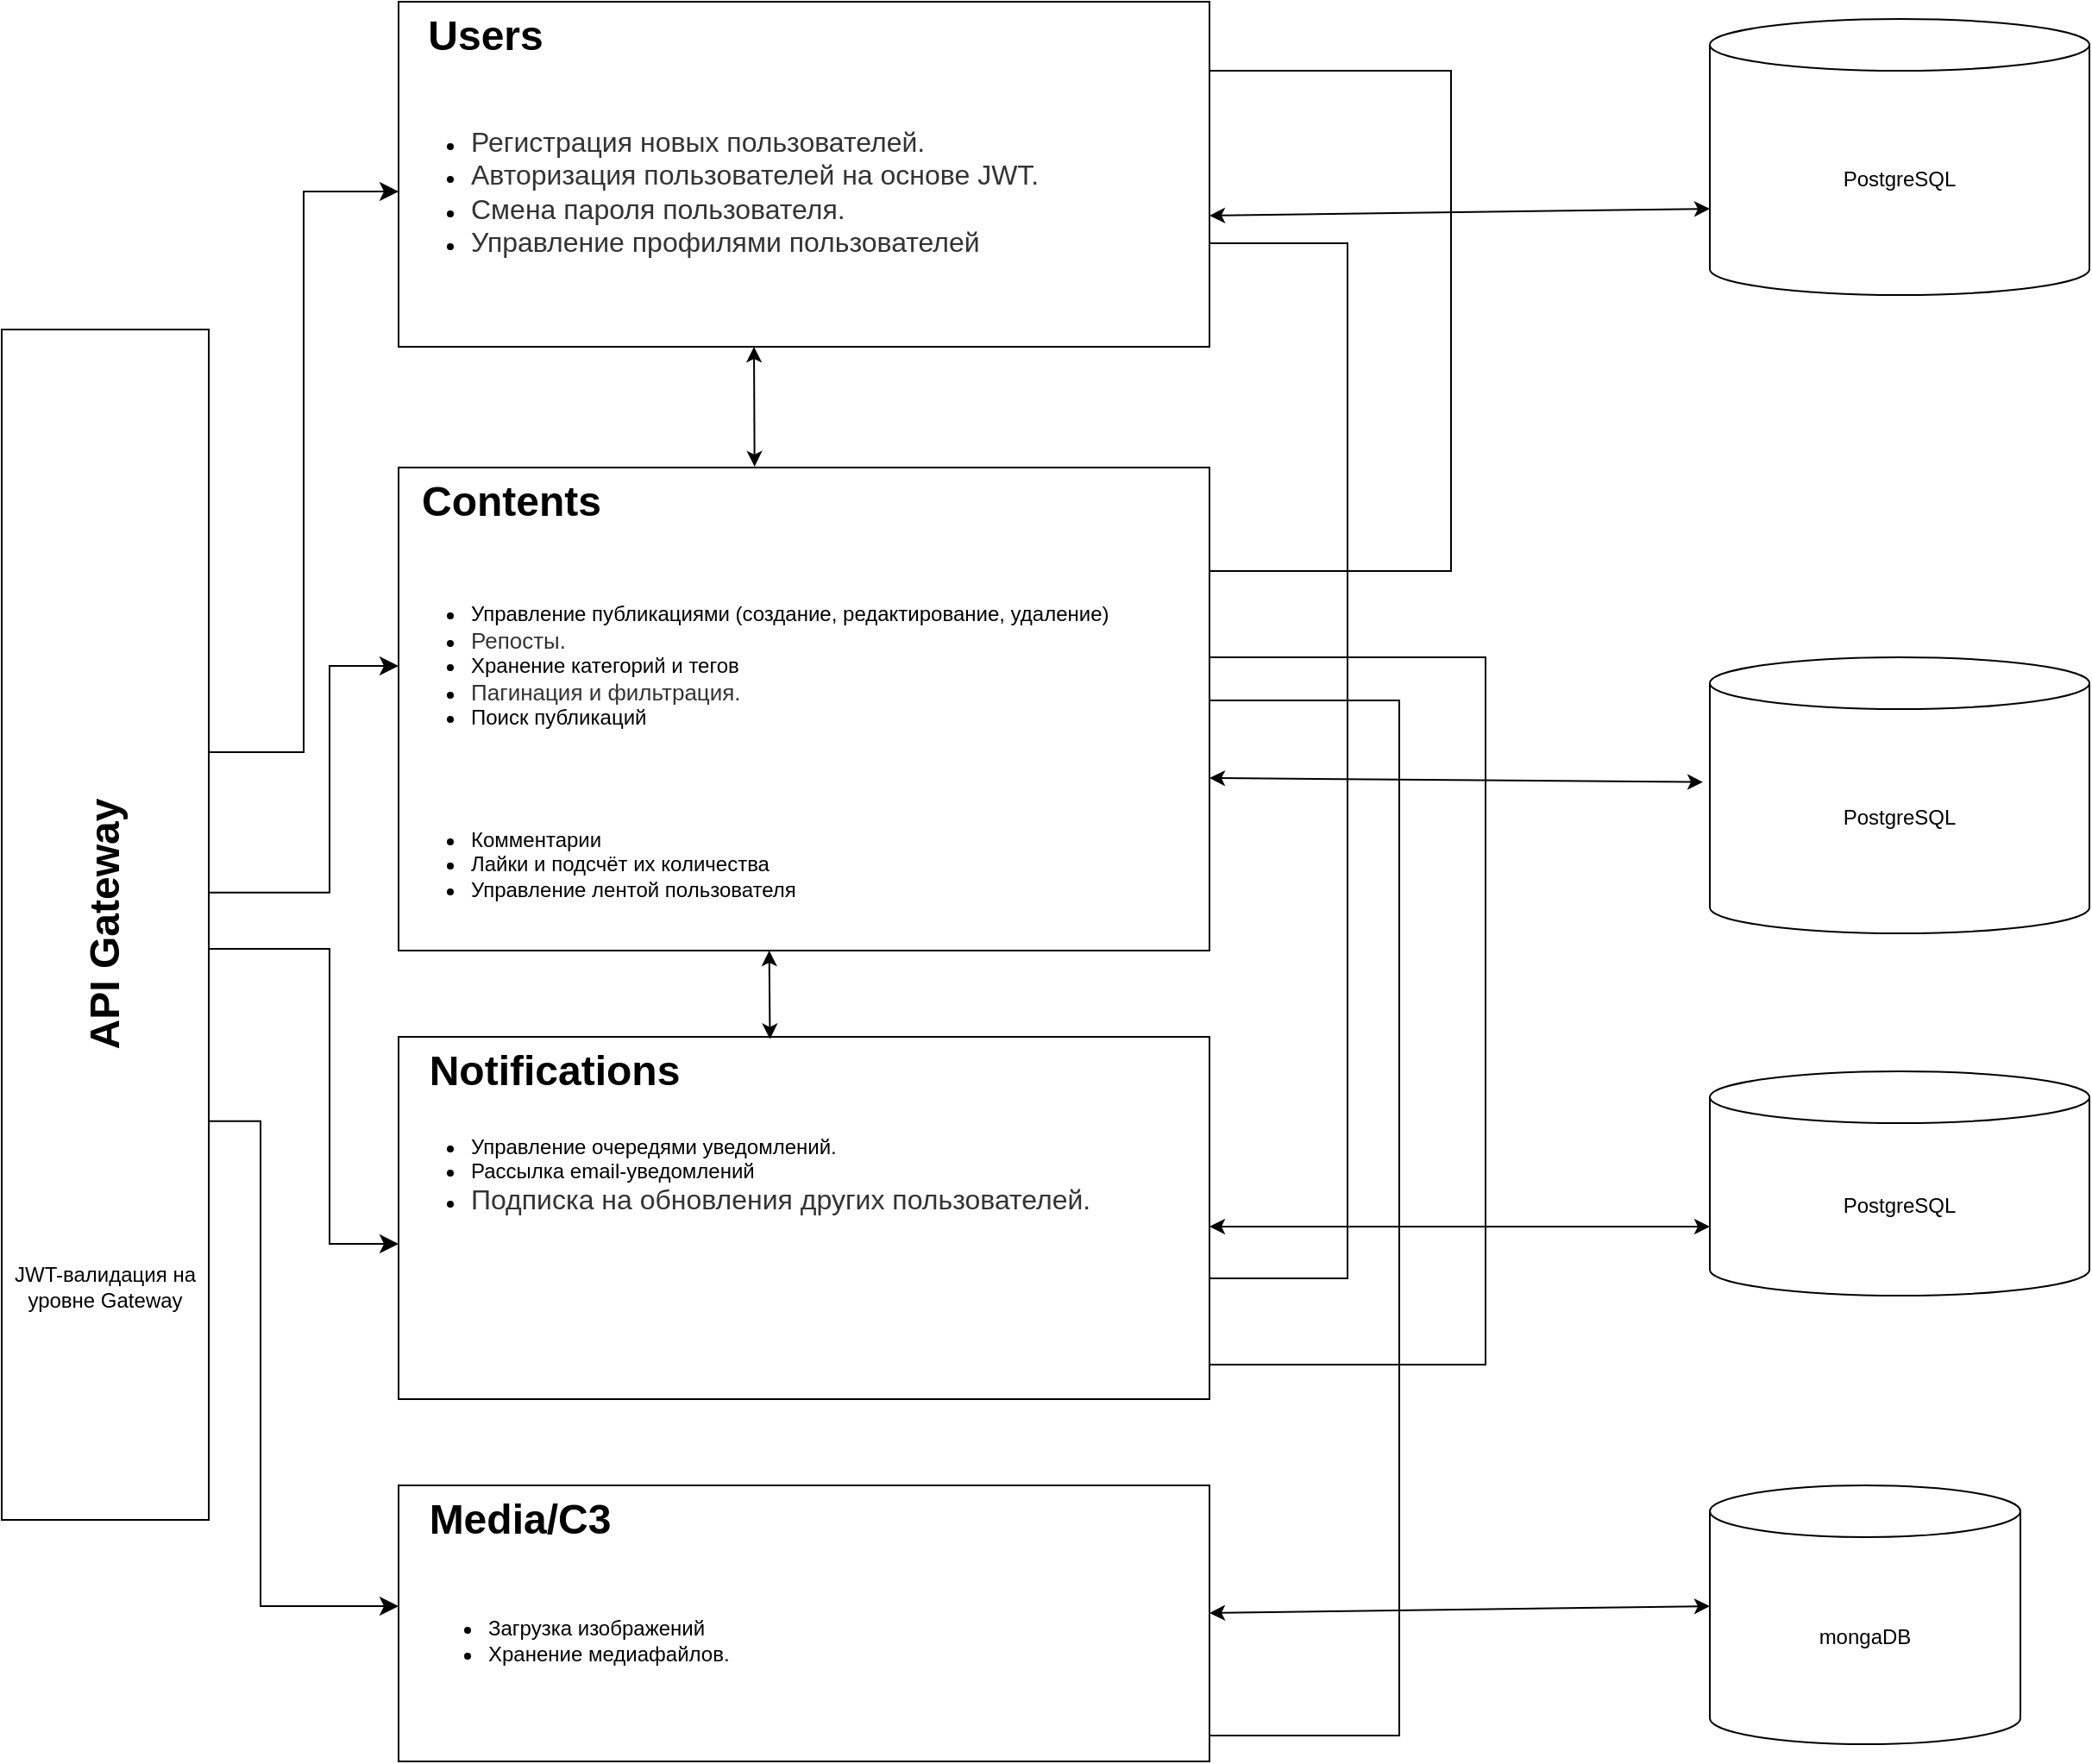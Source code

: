<mxfile version="24.8.8">
  <diagram name="Страница — 1" id="v1rISwCdxnwe8HVVbocP">
    <mxGraphModel dx="5104" dy="1527" grid="1" gridSize="10" guides="1" tooltips="1" connect="1" arrows="1" fold="1" page="1" pageScale="1" pageWidth="2339" pageHeight="3300" math="0" shadow="0">
      <root>
        <mxCell id="0" />
        <mxCell id="1" parent="0" />
        <mxCell id="4LSU8ylqHhiRIgBOHsJV-18" value="" style="rounded=0;whiteSpace=wrap;html=1;" parent="1" vertex="1">
          <mxGeometry x="-360" y="280" width="470" height="280" as="geometry" />
        </mxCell>
        <mxCell id="4LSU8ylqHhiRIgBOHsJV-19" value="Contents" style="text;strokeColor=none;fillColor=none;html=1;fontSize=24;fontStyle=1;verticalAlign=middle;align=center;" parent="1" vertex="1">
          <mxGeometry x="-360" y="280" width="130" height="40" as="geometry" />
        </mxCell>
        <mxCell id="4LSU8ylqHhiRIgBOHsJV-20" value="&lt;ul&gt;&lt;li&gt;Управление публикациями (создание, редактирование, удаление)&lt;/li&gt;&lt;li&gt;&lt;font style=&quot;font-size: 13px;&quot;&gt;&lt;span style=&quot;color: rgb(51, 51, 51); font-family: &amp;quot;TT Norms Pro&amp;quot;, Arial, sans-serif; font-variant-ligatures: none; background-color: rgb(255, 255, 255);&quot;&gt;Репосты.&lt;/span&gt;&lt;br style=&quot;box-sizing: inherit; color: rgb(51, 51, 51); font-family: &amp;quot;TT Norms Pro&amp;quot;, Arial, sans-serif; font-variant-ligatures: none; background-color: rgb(255, 255, 255);&quot;&gt;&lt;/font&gt;&lt;/li&gt;&lt;li&gt;Хранение категорий и тегов&amp;nbsp;&lt;/li&gt;&lt;li&gt;&lt;span style=&quot;color: rgb(51, 51, 51); font-family: &amp;quot;TT Norms Pro&amp;quot;, Arial, sans-serif; font-variant-ligatures: none; background-color: rgb(255, 255, 255);&quot;&gt;&lt;font style=&quot;font-size: 13px;&quot;&gt;Пагинация и фильтрация.&lt;/font&gt;&lt;/span&gt;&lt;/li&gt;&lt;li&gt;Поиск публикаций&lt;/li&gt;&lt;/ul&gt;" style="text;strokeColor=none;fillColor=none;html=1;whiteSpace=wrap;verticalAlign=middle;overflow=hidden;" parent="1" vertex="1">
          <mxGeometry x="-360" y="320" width="450" height="150" as="geometry" />
        </mxCell>
        <mxCell id="4LSU8ylqHhiRIgBOHsJV-22" value="" style="rounded=0;whiteSpace=wrap;html=1;" parent="1" vertex="1">
          <mxGeometry x="-360" y="10" width="470" height="200" as="geometry" />
        </mxCell>
        <mxCell id="4LSU8ylqHhiRIgBOHsJV-23" value="Users" style="text;strokeColor=none;fillColor=none;html=1;fontSize=24;fontStyle=1;verticalAlign=middle;align=center;" parent="1" vertex="1">
          <mxGeometry x="-360" y="10" width="100" height="40" as="geometry" />
        </mxCell>
        <mxCell id="4LSU8ylqHhiRIgBOHsJV-24" value="&lt;ul&gt;&lt;li&gt;&lt;span style=&quot;color: rgb(51, 51, 51); font-family: &amp;quot;TT Norms Pro&amp;quot;, Arial, sans-serif; font-size: 16px; font-variant-ligatures: none; background-color: rgb(255, 255, 255);&quot;&gt;Регистрация новых пользователей.&lt;/span&gt;&lt;/li&gt;&lt;li&gt;&lt;span style=&quot;color: rgb(51, 51, 51); font-family: &amp;quot;TT Norms Pro&amp;quot;, Arial, sans-serif; font-size: 16px; font-variant-ligatures: none; background-color: rgb(255, 255, 255);&quot;&gt;Авторизация пользователей на&amp;nbsp;основе JWT.&lt;/span&gt;&lt;/li&gt;&lt;li&gt;&lt;span style=&quot;color: rgb(51, 51, 51); font-family: &amp;quot;TT Norms Pro&amp;quot;, Arial, sans-serif; font-size: 16px; font-variant-ligatures: none; background-color: rgb(255, 255, 255);&quot;&gt;Смена пароля пользователя.&lt;/span&gt;&lt;/li&gt;&lt;li&gt;&lt;span style=&quot;color: rgb(51, 51, 51); font-family: &amp;quot;TT Norms Pro&amp;quot;, Arial, sans-serif; font-size: 16px; font-variant-ligatures: none; background-color: rgb(255, 255, 255);&quot;&gt;Управление профилями пользователей&lt;/span&gt;&lt;/li&gt;&lt;/ul&gt;" style="text;strokeColor=none;fillColor=none;html=1;whiteSpace=wrap;verticalAlign=middle;overflow=hidden;" parent="1" vertex="1">
          <mxGeometry x="-360" y="40" width="430" height="160" as="geometry" />
        </mxCell>
        <mxCell id="4LSU8ylqHhiRIgBOHsJV-26" value="PostgreSQL" style="shape=cylinder3;whiteSpace=wrap;html=1;boundedLbl=1;backgroundOutline=1;size=15;" parent="1" vertex="1">
          <mxGeometry x="400" y="20" width="220" height="160" as="geometry" />
        </mxCell>
        <mxCell id="4LSU8ylqHhiRIgBOHsJV-27" value="mongaDB" style="shape=cylinder3;whiteSpace=wrap;html=1;boundedLbl=1;backgroundOutline=1;size=15;" parent="1" vertex="1">
          <mxGeometry x="400" y="870" width="180" height="150" as="geometry" />
        </mxCell>
        <mxCell id="4LSU8ylqHhiRIgBOHsJV-30" value="" style="rounded=0;whiteSpace=wrap;html=1;" parent="1" vertex="1">
          <mxGeometry x="-360" y="610" width="470" height="210" as="geometry" />
        </mxCell>
        <mxCell id="4LSU8ylqHhiRIgBOHsJV-31" value="Notifications" style="text;strokeColor=none;fillColor=none;html=1;fontSize=24;fontStyle=1;verticalAlign=middle;align=center;" parent="1" vertex="1">
          <mxGeometry x="-360" y="610" width="180" height="40" as="geometry" />
        </mxCell>
        <mxCell id="4LSU8ylqHhiRIgBOHsJV-32" value="" style="rounded=0;whiteSpace=wrap;html=1;" parent="1" vertex="1">
          <mxGeometry x="-590" y="200" width="120" height="690" as="geometry" />
        </mxCell>
        <mxCell id="4LSU8ylqHhiRIgBOHsJV-33" value="API Gateway" style="text;strokeColor=none;fillColor=none;html=1;fontSize=24;fontStyle=1;verticalAlign=middle;align=center;rotation=270;" parent="1" vertex="1">
          <mxGeometry x="-640" y="525" width="220" height="40" as="geometry" />
        </mxCell>
        <UserObject label="JWT-валидация на уровне Gateway" placeholders="1" id="4LSU8ylqHhiRIgBOHsJV-35">
          <mxCell style="text;html=1;strokeColor=none;fillColor=none;align=center;verticalAlign=middle;whiteSpace=wrap;overflow=hidden;" parent="1" vertex="1">
            <mxGeometry x="-590" y="720" width="120" height="70" as="geometry" />
          </mxCell>
        </UserObject>
        <mxCell id="4LSU8ylqHhiRIgBOHsJV-37" value="&lt;ul&gt;&lt;li&gt;Комментарии&lt;/li&gt;&lt;li&gt;Лайки и подсчёт их количества&lt;/li&gt;&lt;li&gt;Управление лентой пользователя&amp;nbsp;&lt;/li&gt;&lt;/ul&gt;" style="text;strokeColor=none;fillColor=none;html=1;whiteSpace=wrap;verticalAlign=middle;overflow=hidden;" parent="1" vertex="1">
          <mxGeometry x="-360" y="470" width="430" height="80" as="geometry" />
        </mxCell>
        <mxCell id="4LSU8ylqHhiRIgBOHsJV-38" value="&lt;ul&gt;&lt;li&gt;Управление очередями уведомлений.&lt;/li&gt;&lt;li&gt;&lt;span style=&quot;background-color: initial;&quot;&gt;Рассылка email-уведомлений&lt;/span&gt;&lt;/li&gt;&lt;li&gt;&lt;span style=&quot;color: rgb(51, 51, 51); font-family: &amp;quot;TT Norms Pro&amp;quot;, Arial, sans-serif; font-size: 16px; font-variant-ligatures: none; background-color: rgb(255, 255, 255);&quot;&gt;Подписка на&amp;nbsp;обновления других пользователей.&lt;/span&gt;&lt;/li&gt;&lt;/ul&gt;" style="text;strokeColor=none;fillColor=none;html=1;whiteSpace=wrap;verticalAlign=middle;overflow=hidden;" parent="1" vertex="1">
          <mxGeometry x="-360" y="650" width="470" height="80" as="geometry" />
        </mxCell>
        <mxCell id="4LSU8ylqHhiRIgBOHsJV-39" value="" style="rounded=0;whiteSpace=wrap;html=1;" parent="1" vertex="1">
          <mxGeometry x="-360" y="870" width="470" height="160" as="geometry" />
        </mxCell>
        <mxCell id="4LSU8ylqHhiRIgBOHsJV-40" value="Media/C3" style="text;strokeColor=none;fillColor=none;html=1;fontSize=24;fontStyle=1;verticalAlign=middle;align=center;" parent="1" vertex="1">
          <mxGeometry x="-360" y="870" width="140" height="40" as="geometry" />
        </mxCell>
        <mxCell id="4LSU8ylqHhiRIgBOHsJV-41" value="&lt;ul&gt;&lt;li&gt;Загрузка изображений&lt;/li&gt;&lt;li&gt;Хранение медиафайлов.&lt;/li&gt;&lt;/ul&gt;" style="text;strokeColor=none;fillColor=none;html=1;whiteSpace=wrap;verticalAlign=middle;overflow=hidden;" parent="1" vertex="1">
          <mxGeometry x="-350" y="920" width="400" height="80" as="geometry" />
        </mxCell>
        <mxCell id="4LSU8ylqHhiRIgBOHsJV-44" value="" style="edgeStyle=elbowEdgeStyle;elbow=horizontal;endArrow=classic;html=1;curved=0;rounded=0;endSize=8;startSize=8;" parent="1" target="4LSU8ylqHhiRIgBOHsJV-24" edge="1">
          <mxGeometry width="50" height="50" relative="1" as="geometry">
            <mxPoint x="-470" y="445" as="sourcePoint" />
            <mxPoint x="-420" y="395" as="targetPoint" />
            <Array as="points" />
          </mxGeometry>
        </mxCell>
        <mxCell id="4LSU8ylqHhiRIgBOHsJV-45" value="" style="edgeStyle=elbowEdgeStyle;elbow=horizontal;endArrow=classic;html=1;curved=0;rounded=0;endSize=8;startSize=8;exitX=1.001;exitY=0.473;exitDx=0;exitDy=0;exitPerimeter=0;" parent="1" source="4LSU8ylqHhiRIgBOHsJV-32" target="4LSU8ylqHhiRIgBOHsJV-20" edge="1">
          <mxGeometry width="50" height="50" relative="1" as="geometry">
            <mxPoint x="-460" y="455" as="sourcePoint" />
            <mxPoint x="-350" y="130" as="targetPoint" />
            <Array as="points">
              <mxPoint x="-400" y="500" />
            </Array>
          </mxGeometry>
        </mxCell>
        <mxCell id="4LSU8ylqHhiRIgBOHsJV-46" value="" style="edgeStyle=elbowEdgeStyle;elbow=horizontal;endArrow=classic;html=1;curved=0;rounded=0;endSize=8;startSize=8;entryX=0;entryY=1;entryDx=0;entryDy=0;" parent="1" target="4LSU8ylqHhiRIgBOHsJV-38" edge="1">
          <mxGeometry width="50" height="50" relative="1" as="geometry">
            <mxPoint x="-470" y="559" as="sourcePoint" />
            <mxPoint x="-350" y="480" as="targetPoint" />
            <Array as="points">
              <mxPoint x="-400" y="640" />
            </Array>
          </mxGeometry>
        </mxCell>
        <mxCell id="4LSU8ylqHhiRIgBOHsJV-47" value="" style="edgeStyle=elbowEdgeStyle;elbow=horizontal;endArrow=classic;html=1;curved=0;rounded=0;endSize=8;startSize=8;exitX=1.003;exitY=0.665;exitDx=0;exitDy=0;exitPerimeter=0;" parent="1" source="4LSU8ylqHhiRIgBOHsJV-32" edge="1">
          <mxGeometry width="50" height="50" relative="1" as="geometry">
            <mxPoint x="-462" y="569" as="sourcePoint" />
            <mxPoint x="-360" y="940" as="targetPoint" />
            <Array as="points">
              <mxPoint x="-440" y="760" />
            </Array>
          </mxGeometry>
        </mxCell>
        <mxCell id="4LSU8ylqHhiRIgBOHsJV-56" value="" style="endArrow=classic;startArrow=classic;html=1;rounded=0;exitX=1;exitY=0.25;exitDx=0;exitDy=0;entryX=0.002;entryY=0.456;entryDx=0;entryDy=0;entryPerimeter=0;" parent="1" edge="1">
          <mxGeometry width="50" height="50" relative="1" as="geometry">
            <mxPoint x="110" y="944" as="sourcePoint" />
            <mxPoint x="400" y="940" as="targetPoint" />
          </mxGeometry>
        </mxCell>
        <mxCell id="4LSU8ylqHhiRIgBOHsJV-57" value="" style="endArrow=classic;startArrow=classic;html=1;rounded=0;exitX=1;exitY=0.25;exitDx=0;exitDy=0;entryX=0.002;entryY=0.456;entryDx=0;entryDy=0;entryPerimeter=0;" parent="1" edge="1">
          <mxGeometry width="50" height="50" relative="1" as="geometry">
            <mxPoint x="110" y="134" as="sourcePoint" />
            <mxPoint x="400" y="130" as="targetPoint" />
          </mxGeometry>
        </mxCell>
        <mxCell id="4LSU8ylqHhiRIgBOHsJV-59" value="" style="endArrow=classic;startArrow=classic;html=1;rounded=0;exitX=0.439;exitY=-0.002;exitDx=0;exitDy=0;exitPerimeter=0;" parent="1" source="4LSU8ylqHhiRIgBOHsJV-18" edge="1">
          <mxGeometry width="50" height="50" relative="1" as="geometry">
            <mxPoint x="-150" y="264" as="sourcePoint" />
            <mxPoint x="-154" y="210" as="targetPoint" />
          </mxGeometry>
        </mxCell>
        <mxCell id="4LSU8ylqHhiRIgBOHsJV-60" value="" style="endArrow=classic;startArrow=classic;html=1;rounded=0;exitX=0.458;exitY=0.006;exitDx=0;exitDy=0;exitPerimeter=0;" parent="1" source="4LSU8ylqHhiRIgBOHsJV-30" edge="1">
          <mxGeometry width="50" height="50" relative="1" as="geometry">
            <mxPoint x="-145.18" y="629" as="sourcePoint" />
            <mxPoint x="-145.18" y="560" as="targetPoint" />
          </mxGeometry>
        </mxCell>
        <mxCell id="4LSU8ylqHhiRIgBOHsJV-61" value="" style="endArrow=classic;startArrow=classic;html=1;rounded=0;entryX=-0.018;entryY=0.452;entryDx=0;entryDy=0;entryPerimeter=0;" parent="1" target="A9zTF9fsh9peaK5On8b--2" edge="1">
          <mxGeometry width="50" height="50" relative="1" as="geometry">
            <mxPoint x="110" y="460" as="sourcePoint" />
            <mxPoint x="160" y="410" as="targetPoint" />
          </mxGeometry>
        </mxCell>
        <mxCell id="4LSU8ylqHhiRIgBOHsJV-62" value="" style="endArrow=classic;startArrow=classic;html=1;rounded=0;entryX=0;entryY=0;entryDx=0;entryDy=90;entryPerimeter=0;" parent="1" target="A9zTF9fsh9peaK5On8b--1" edge="1">
          <mxGeometry width="50" height="50" relative="1" as="geometry">
            <mxPoint x="110" y="720" as="sourcePoint" />
            <mxPoint x="400" y="1130" as="targetPoint" />
          </mxGeometry>
        </mxCell>
        <mxCell id="4LSU8ylqHhiRIgBOHsJV-64" value="" style="shape=partialRectangle;whiteSpace=wrap;html=1;bottom=1;right=1;left=1;top=0;fillColor=none;routingCenterX=-0.5;direction=north;" parent="1" vertex="1">
          <mxGeometry x="110" y="150" width="80" height="600" as="geometry" />
        </mxCell>
        <mxCell id="4LSU8ylqHhiRIgBOHsJV-65" value="" style="shape=partialRectangle;whiteSpace=wrap;html=1;bottom=1;right=1;left=1;top=0;fillColor=none;routingCenterX=-0.5;direction=north;" parent="1" vertex="1">
          <mxGeometry x="110" y="415" width="110" height="600" as="geometry" />
        </mxCell>
        <mxCell id="4LSU8ylqHhiRIgBOHsJV-66" value="" style="shape=partialRectangle;whiteSpace=wrap;html=1;bottom=1;right=1;left=1;top=0;fillColor=none;routingCenterX=-0.5;direction=north;" parent="1" vertex="1">
          <mxGeometry x="110" y="390" width="160" height="410" as="geometry" />
        </mxCell>
        <mxCell id="wBFtKaZ9tB-6uOzgMXfM-1" value="" style="shape=partialRectangle;whiteSpace=wrap;html=1;bottom=1;right=1;left=1;top=0;fillColor=none;routingCenterX=-0.5;direction=north;" parent="1" vertex="1">
          <mxGeometry x="110" y="50" width="140" height="290" as="geometry" />
        </mxCell>
        <mxCell id="A9zTF9fsh9peaK5On8b--1" value="PostgreSQL" style="shape=cylinder3;whiteSpace=wrap;html=1;boundedLbl=1;backgroundOutline=1;size=15;" vertex="1" parent="1">
          <mxGeometry x="400" y="630" width="220" height="130" as="geometry" />
        </mxCell>
        <mxCell id="A9zTF9fsh9peaK5On8b--2" value="PostgreSQL" style="shape=cylinder3;whiteSpace=wrap;html=1;boundedLbl=1;backgroundOutline=1;size=15;" vertex="1" parent="1">
          <mxGeometry x="400" y="390" width="220" height="160" as="geometry" />
        </mxCell>
      </root>
    </mxGraphModel>
  </diagram>
</mxfile>
